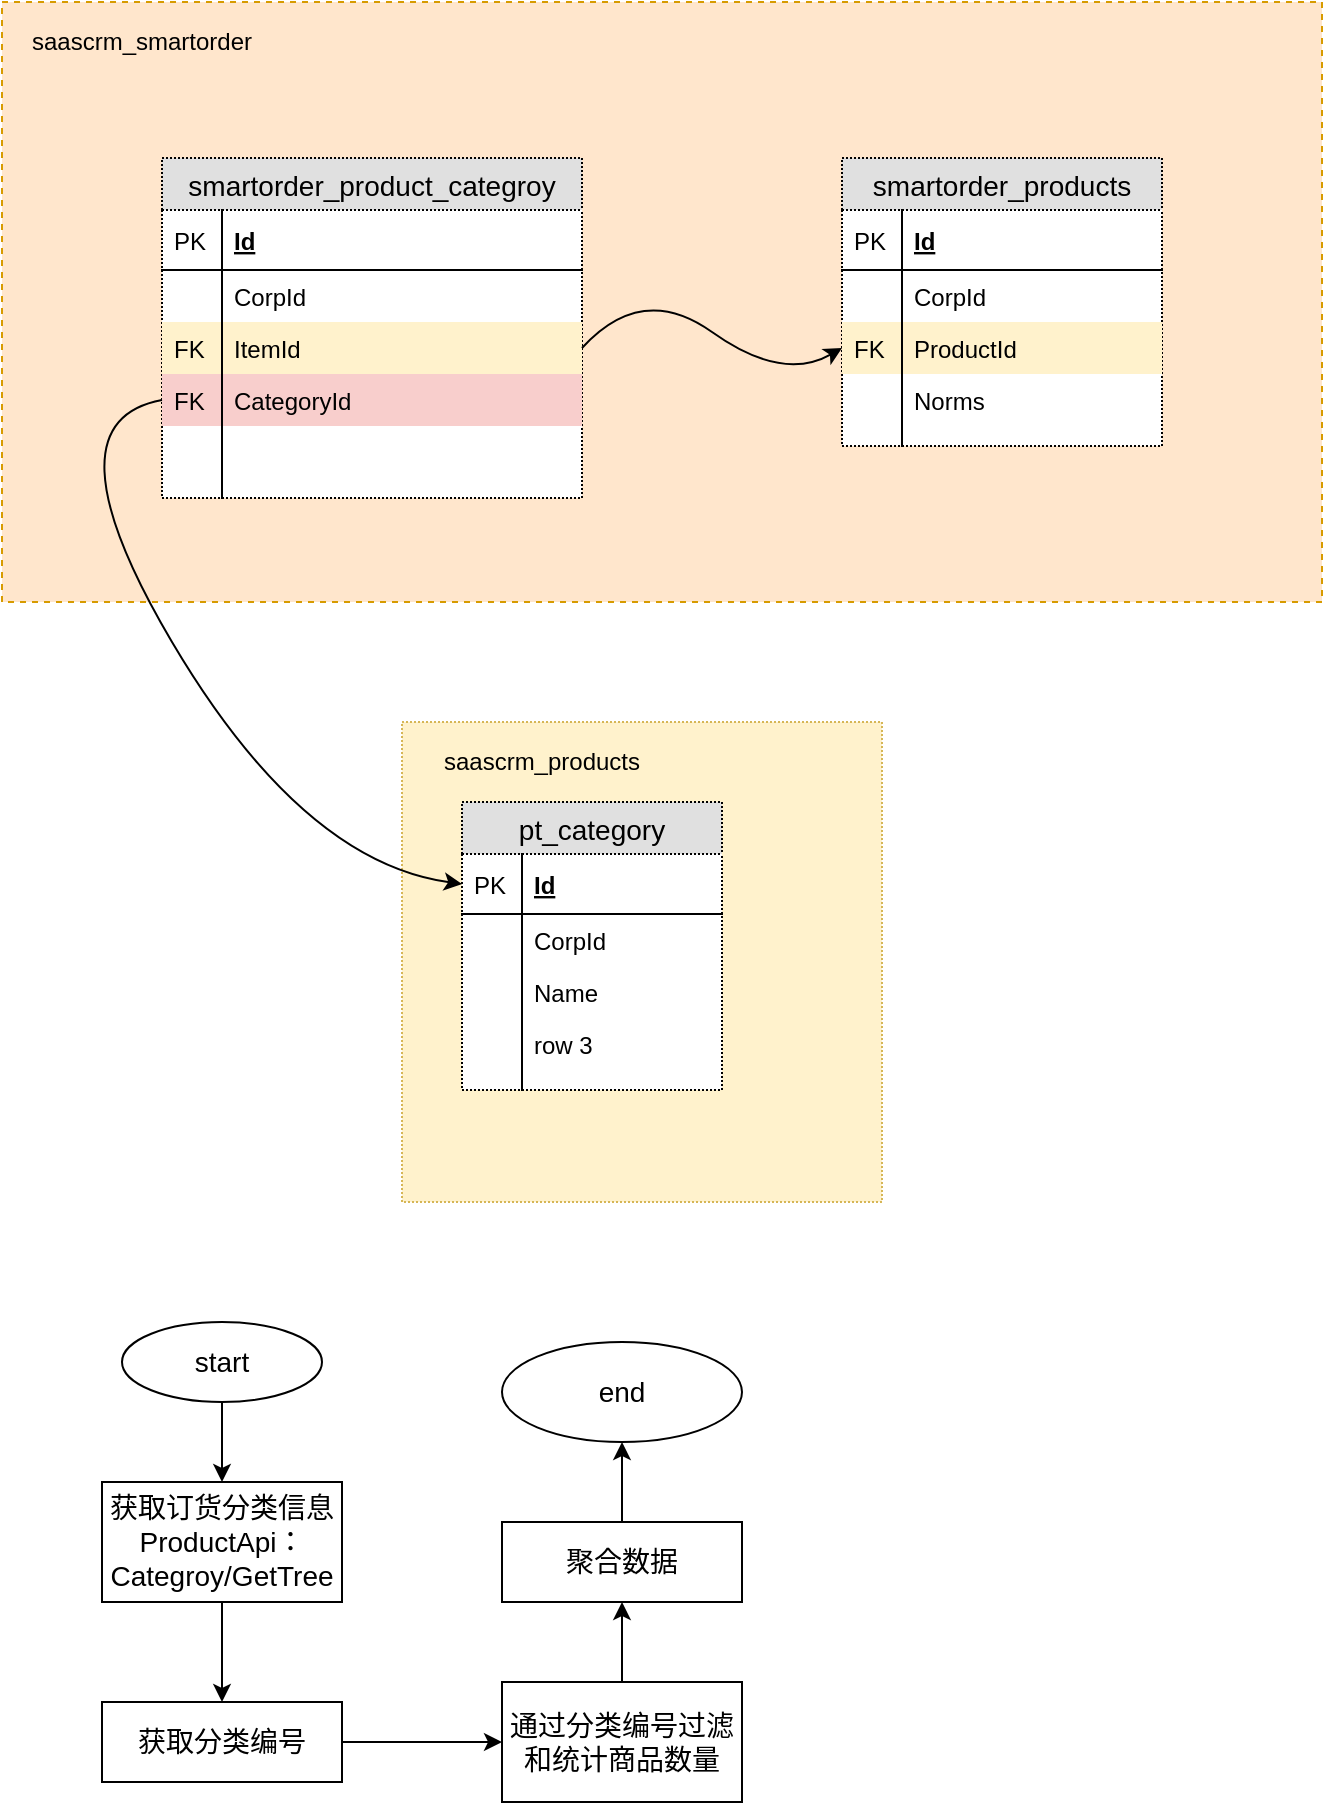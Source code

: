 <mxfile version="12.2.4" pages="1"><diagram id="jDwjyfWV_pvKiuddTqzT" name="商品分类关系"><mxGraphModel dx="1040" dy="765" grid="1" gridSize="10" guides="1" tooltips="1" connect="1" arrows="1" fold="1" page="1" pageScale="1" pageWidth="827" pageHeight="1169" math="0" shadow="0"><root><mxCell id="0"/><mxCell id="1" parent="0"/><mxCell id="44" value="" style="rounded=0;whiteSpace=wrap;html=1;dashed=1;fillColor=#ffe6cc;strokeColor=#d79b00;" parent="1" vertex="1"><mxGeometry x="60" y="80" width="660" height="300" as="geometry"/></mxCell><mxCell id="3" value="saascrm_smartorder" style="text;html=1;strokeColor=none;fillColor=none;align=center;verticalAlign=middle;whiteSpace=wrap;rounded=0;" parent="1" vertex="1"><mxGeometry x="70" y="90" width="120" height="20" as="geometry"/></mxCell><mxCell id="19" value="smartorder_product_categroy" style="swimlane;fontStyle=0;childLayout=stackLayout;horizontal=1;startSize=26;fillColor=#e0e0e0;horizontalStack=0;resizeParent=1;resizeParentMax=0;resizeLast=0;collapsible=1;marginBottom=0;swimlaneFillColor=#ffffff;align=center;fontSize=14;dashed=1;dashPattern=1 1;" parent="1" vertex="1"><mxGeometry x="140" y="158" width="210" height="170" as="geometry"/></mxCell><mxCell id="20" value="Id" style="shape=partialRectangle;top=0;left=0;right=0;bottom=1;align=left;verticalAlign=middle;fillColor=none;spacingLeft=34;spacingRight=4;overflow=hidden;rotatable=0;points=[[0,0.5],[1,0.5]];portConstraint=eastwest;dropTarget=0;fontStyle=5;fontSize=12;" parent="19" vertex="1"><mxGeometry y="26" width="210" height="30" as="geometry"/></mxCell><mxCell id="21" value="PK" style="shape=partialRectangle;top=0;left=0;bottom=0;fillColor=none;align=left;verticalAlign=middle;spacingLeft=4;spacingRight=4;overflow=hidden;rotatable=0;points=[];portConstraint=eastwest;part=1;fontSize=12;" parent="20" vertex="1" connectable="0"><mxGeometry width="30" height="30" as="geometry"/></mxCell><mxCell id="22" value="CorpId" style="shape=partialRectangle;top=0;left=0;right=0;bottom=0;align=left;verticalAlign=top;fillColor=none;spacingLeft=34;spacingRight=4;overflow=hidden;rotatable=0;points=[[0,0.5],[1,0.5]];portConstraint=eastwest;dropTarget=0;fontSize=12;" parent="19" vertex="1"><mxGeometry y="56" width="210" height="26" as="geometry"/></mxCell><mxCell id="23" value="" style="shape=partialRectangle;top=0;left=0;bottom=0;fillColor=none;align=left;verticalAlign=top;spacingLeft=4;spacingRight=4;overflow=hidden;rotatable=0;points=[];portConstraint=eastwest;part=1;fontSize=12;" parent="22" vertex="1" connectable="0"><mxGeometry width="30" height="26" as="geometry"/></mxCell><mxCell id="24" value="ItemId" style="shape=partialRectangle;top=0;left=0;right=0;bottom=0;align=left;verticalAlign=top;fillColor=#fff2cc;spacingLeft=34;spacingRight=4;overflow=hidden;rotatable=0;points=[[0,0.5],[1,0.5]];portConstraint=eastwest;dropTarget=0;fontSize=12;dashed=1;strokeColor=#d6b656;" parent="19" vertex="1"><mxGeometry y="82" width="210" height="26" as="geometry"/></mxCell><mxCell id="25" value="FK" style="shape=partialRectangle;top=0;left=0;bottom=0;fillColor=none;align=left;verticalAlign=top;spacingLeft=4;spacingRight=4;overflow=hidden;rotatable=0;points=[];portConstraint=eastwest;part=1;fontSize=12;" parent="24" vertex="1" connectable="0"><mxGeometry width="30" height="26" as="geometry"/></mxCell><mxCell id="26" value="CategoryId" style="shape=partialRectangle;top=0;left=0;right=0;bottom=0;align=left;verticalAlign=top;fillColor=#f8cecc;spacingLeft=34;spacingRight=4;overflow=hidden;rotatable=0;points=[[0,0.5],[1,0.5]];portConstraint=eastwest;dropTarget=0;fontSize=12;strokeColor=#b85450;" parent="19" vertex="1"><mxGeometry y="108" width="210" height="26" as="geometry"/></mxCell><mxCell id="27" value="FK" style="shape=partialRectangle;top=0;left=0;bottom=0;fillColor=none;align=left;verticalAlign=top;spacingLeft=4;spacingRight=4;overflow=hidden;rotatable=0;points=[];portConstraint=eastwest;part=1;fontSize=12;" parent="26" vertex="1" connectable="0"><mxGeometry width="30" height="26" as="geometry"/></mxCell><mxCell id="28" value="" style="shape=partialRectangle;top=0;left=0;right=0;bottom=0;align=left;verticalAlign=top;fillColor=none;spacingLeft=34;spacingRight=4;overflow=hidden;rotatable=0;points=[[0,0.5],[1,0.5]];portConstraint=eastwest;dropTarget=0;fontSize=12;" parent="19" vertex="1"><mxGeometry y="134" width="210" height="36" as="geometry"/></mxCell><mxCell id="29" value="" style="shape=partialRectangle;top=0;left=0;bottom=0;fillColor=none;align=left;verticalAlign=top;spacingLeft=4;spacingRight=4;overflow=hidden;rotatable=0;points=[];portConstraint=eastwest;part=1;fontSize=12;" parent="28" vertex="1" connectable="0"><mxGeometry width="30" height="36" as="geometry"/></mxCell><mxCell id="30" value="smartorder_products" style="swimlane;fontStyle=0;childLayout=stackLayout;horizontal=1;startSize=26;fillColor=#e0e0e0;horizontalStack=0;resizeParent=1;resizeParentMax=0;resizeLast=0;collapsible=1;marginBottom=0;swimlaneFillColor=#ffffff;align=center;fontSize=14;dashed=1;dashPattern=1 1;" parent="1" vertex="1"><mxGeometry x="480" y="158" width="160" height="144" as="geometry"/></mxCell><mxCell id="31" value="Id" style="shape=partialRectangle;top=0;left=0;right=0;bottom=1;align=left;verticalAlign=middle;fillColor=none;spacingLeft=34;spacingRight=4;overflow=hidden;rotatable=0;points=[[0,0.5],[1,0.5]];portConstraint=eastwest;dropTarget=0;fontStyle=5;fontSize=12;" parent="30" vertex="1"><mxGeometry y="26" width="160" height="30" as="geometry"/></mxCell><mxCell id="32" value="PK" style="shape=partialRectangle;top=0;left=0;bottom=0;fillColor=none;align=left;verticalAlign=middle;spacingLeft=4;spacingRight=4;overflow=hidden;rotatable=0;points=[];portConstraint=eastwest;part=1;fontSize=12;" parent="31" vertex="1" connectable="0"><mxGeometry width="30" height="30" as="geometry"/></mxCell><mxCell id="33" value="CorpId" style="shape=partialRectangle;top=0;left=0;right=0;bottom=0;align=left;verticalAlign=top;fillColor=none;spacingLeft=34;spacingRight=4;overflow=hidden;rotatable=0;points=[[0,0.5],[1,0.5]];portConstraint=eastwest;dropTarget=0;fontSize=12;" parent="30" vertex="1"><mxGeometry y="56" width="160" height="26" as="geometry"/></mxCell><mxCell id="34" value="" style="shape=partialRectangle;top=0;left=0;bottom=0;fillColor=none;align=left;verticalAlign=top;spacingLeft=4;spacingRight=4;overflow=hidden;rotatable=0;points=[];portConstraint=eastwest;part=1;fontSize=12;" parent="33" vertex="1" connectable="0"><mxGeometry width="30" height="26" as="geometry"/></mxCell><mxCell id="35" value="ProductId" style="shape=partialRectangle;top=0;left=0;right=0;bottom=0;align=left;verticalAlign=top;fillColor=#fff2cc;spacingLeft=34;spacingRight=4;overflow=hidden;rotatable=0;points=[[0,0.5],[1,0.5]];portConstraint=eastwest;dropTarget=0;fontSize=12;strokeColor=#d6b656;" parent="30" vertex="1"><mxGeometry y="82" width="160" height="26" as="geometry"/></mxCell><mxCell id="36" value="FK" style="shape=partialRectangle;top=0;left=0;bottom=0;fillColor=none;align=left;verticalAlign=top;spacingLeft=4;spacingRight=4;overflow=hidden;rotatable=0;points=[];portConstraint=eastwest;part=1;fontSize=12;" parent="35" vertex="1" connectable="0"><mxGeometry width="30" height="26" as="geometry"/></mxCell><mxCell id="37" value="Norms" style="shape=partialRectangle;top=0;left=0;right=0;bottom=0;align=left;verticalAlign=top;fillColor=none;spacingLeft=34;spacingRight=4;overflow=hidden;rotatable=0;points=[[0,0.5],[1,0.5]];portConstraint=eastwest;dropTarget=0;fontSize=12;" parent="30" vertex="1"><mxGeometry y="108" width="160" height="26" as="geometry"/></mxCell><mxCell id="38" value="" style="shape=partialRectangle;top=0;left=0;bottom=0;fillColor=none;align=left;verticalAlign=top;spacingLeft=4;spacingRight=4;overflow=hidden;rotatable=0;points=[];portConstraint=eastwest;part=1;fontSize=12;" parent="37" vertex="1" connectable="0"><mxGeometry width="30" height="26" as="geometry"/></mxCell><mxCell id="39" value="" style="shape=partialRectangle;top=0;left=0;right=0;bottom=0;align=left;verticalAlign=top;fillColor=none;spacingLeft=34;spacingRight=4;overflow=hidden;rotatable=0;points=[[0,0.5],[1,0.5]];portConstraint=eastwest;dropTarget=0;fontSize=12;" parent="30" vertex="1"><mxGeometry y="134" width="160" height="10" as="geometry"/></mxCell><mxCell id="40" value="" style="shape=partialRectangle;top=0;left=0;bottom=0;fillColor=none;align=left;verticalAlign=top;spacingLeft=4;spacingRight=4;overflow=hidden;rotatable=0;points=[];portConstraint=eastwest;part=1;fontSize=12;" parent="39" vertex="1" connectable="0"><mxGeometry width="30" height="10" as="geometry"/></mxCell><mxCell id="45" value="" style="group" parent="1" vertex="1" connectable="0"><mxGeometry x="260" y="440" width="240" height="240" as="geometry"/></mxCell><mxCell id="42" value="" style="group" parent="45" vertex="1" connectable="0"><mxGeometry width="240" height="240" as="geometry"/></mxCell><mxCell id="41" value="" style="group" parent="42" vertex="1" connectable="0"><mxGeometry width="240" height="240" as="geometry"/></mxCell><mxCell id="17" value="" style="whiteSpace=wrap;html=1;aspect=fixed;fillColor=#fff2cc;strokeColor=#d6b656;dashed=1;dashPattern=1 1;" parent="41" vertex="1"><mxGeometry width="240" height="240" as="geometry"/></mxCell><mxCell id="6" value="pt_category" style="swimlane;fontStyle=0;childLayout=stackLayout;horizontal=1;startSize=26;fillColor=#e0e0e0;horizontalStack=0;resizeParent=1;resizeParentMax=0;resizeLast=0;collapsible=1;marginBottom=0;swimlaneFillColor=#ffffff;align=center;fontSize=14;dashed=1;dashPattern=1 1;" parent="41" vertex="1"><mxGeometry x="30" y="40" width="130" height="144" as="geometry"/></mxCell><mxCell id="7" value="Id" style="shape=partialRectangle;top=0;left=0;right=0;bottom=1;align=left;verticalAlign=middle;fillColor=none;spacingLeft=34;spacingRight=4;overflow=hidden;rotatable=0;points=[[0,0.5],[1,0.5]];portConstraint=eastwest;dropTarget=0;fontStyle=5;fontSize=12;" parent="6" vertex="1"><mxGeometry y="26" width="130" height="30" as="geometry"/></mxCell><mxCell id="8" value="PK" style="shape=partialRectangle;top=0;left=0;bottom=0;fillColor=none;align=left;verticalAlign=middle;spacingLeft=4;spacingRight=4;overflow=hidden;rotatable=0;points=[];portConstraint=eastwest;part=1;fontSize=12;" parent="7" vertex="1" connectable="0"><mxGeometry width="30" height="30" as="geometry"/></mxCell><mxCell id="9" value="CorpId" style="shape=partialRectangle;top=0;left=0;right=0;bottom=0;align=left;verticalAlign=top;fillColor=none;spacingLeft=34;spacingRight=4;overflow=hidden;rotatable=0;points=[[0,0.5],[1,0.5]];portConstraint=eastwest;dropTarget=0;fontSize=12;" parent="6" vertex="1"><mxGeometry y="56" width="130" height="26" as="geometry"/></mxCell><mxCell id="10" value="" style="shape=partialRectangle;top=0;left=0;bottom=0;fillColor=none;align=left;verticalAlign=top;spacingLeft=4;spacingRight=4;overflow=hidden;rotatable=0;points=[];portConstraint=eastwest;part=1;fontSize=12;" parent="9" vertex="1" connectable="0"><mxGeometry width="30" height="26" as="geometry"/></mxCell><mxCell id="11" value="Name" style="shape=partialRectangle;top=0;left=0;right=0;bottom=0;align=left;verticalAlign=top;fillColor=none;spacingLeft=34;spacingRight=4;overflow=hidden;rotatable=0;points=[[0,0.5],[1,0.5]];portConstraint=eastwest;dropTarget=0;fontSize=12;" parent="6" vertex="1"><mxGeometry y="82" width="130" height="26" as="geometry"/></mxCell><mxCell id="12" value="" style="shape=partialRectangle;top=0;left=0;bottom=0;fillColor=none;align=left;verticalAlign=top;spacingLeft=4;spacingRight=4;overflow=hidden;rotatable=0;points=[];portConstraint=eastwest;part=1;fontSize=12;" parent="11" vertex="1" connectable="0"><mxGeometry width="30" height="26" as="geometry"/></mxCell><mxCell id="13" value="row 3" style="shape=partialRectangle;top=0;left=0;right=0;bottom=0;align=left;verticalAlign=top;fillColor=none;spacingLeft=34;spacingRight=4;overflow=hidden;rotatable=0;points=[[0,0.5],[1,0.5]];portConstraint=eastwest;dropTarget=0;fontSize=12;" parent="6" vertex="1"><mxGeometry y="108" width="130" height="26" as="geometry"/></mxCell><mxCell id="14" value="" style="shape=partialRectangle;top=0;left=0;bottom=0;fillColor=none;align=left;verticalAlign=top;spacingLeft=4;spacingRight=4;overflow=hidden;rotatable=0;points=[];portConstraint=eastwest;part=1;fontSize=12;" parent="13" vertex="1" connectable="0"><mxGeometry width="30" height="26" as="geometry"/></mxCell><mxCell id="15" value="" style="shape=partialRectangle;top=0;left=0;right=0;bottom=0;align=left;verticalAlign=top;fillColor=none;spacingLeft=34;spacingRight=4;overflow=hidden;rotatable=0;points=[[0,0.5],[1,0.5]];portConstraint=eastwest;dropTarget=0;fontSize=12;" parent="6" vertex="1"><mxGeometry y="134" width="130" height="10" as="geometry"/></mxCell><mxCell id="16" value="" style="shape=partialRectangle;top=0;left=0;bottom=0;fillColor=none;align=left;verticalAlign=top;spacingLeft=4;spacingRight=4;overflow=hidden;rotatable=0;points=[];portConstraint=eastwest;part=1;fontSize=12;" parent="15" vertex="1" connectable="0"><mxGeometry width="30" height="10" as="geometry"/></mxCell><mxCell id="18" value="saascrm_products" style="text;html=1;strokeColor=none;fillColor=none;align=center;verticalAlign=middle;whiteSpace=wrap;rounded=0;" parent="41" vertex="1"><mxGeometry x="10" y="10" width="120" height="20" as="geometry"/></mxCell><mxCell id="46" value="" style="curved=1;endArrow=classic;html=1;exitX=0;exitY=0.5;exitDx=0;exitDy=0;entryX=0;entryY=0.5;entryDx=0;entryDy=0;" parent="1" source="26" target="7" edge="1"><mxGeometry width="50" height="50" relative="1" as="geometry"><mxPoint x="60" y="750" as="sourcePoint"/><mxPoint x="110" y="700" as="targetPoint"/><Array as="points"><mxPoint x="80" y="290"/><mxPoint x="210" y="510"/></Array></mxGeometry></mxCell><mxCell id="47" value="" style="curved=1;endArrow=classic;html=1;exitX=1;exitY=0.5;exitDx=0;exitDy=0;entryX=0;entryY=0.5;entryDx=0;entryDy=0;" parent="1" source="24" target="35" edge="1"><mxGeometry width="50" height="50" relative="1" as="geometry"><mxPoint x="390" y="340" as="sourcePoint"/><mxPoint x="440" y="290" as="targetPoint"/><Array as="points"><mxPoint x="380" y="220"/><mxPoint x="450" y="270"/></Array></mxGeometry></mxCell><mxCell id="50" value="" style="edgeStyle=orthogonalEdgeStyle;rounded=0;orthogonalLoop=1;jettySize=auto;html=1;fontSize=14;" parent="1" source="48" target="49" edge="1"><mxGeometry relative="1" as="geometry"/></mxCell><mxCell id="48" value="start" style="ellipse;whiteSpace=wrap;html=1;strokeColor=#000000;fontSize=14;" parent="1" vertex="1"><mxGeometry x="120" y="740" width="100" height="40" as="geometry"/></mxCell><mxCell id="52" value="" style="edgeStyle=orthogonalEdgeStyle;rounded=0;orthogonalLoop=1;jettySize=auto;html=1;fontSize=14;" parent="1" source="49" target="51" edge="1"><mxGeometry relative="1" as="geometry"/></mxCell><mxCell id="49" value="获取订货分类信息&lt;br style=&quot;font-size: 14px;&quot;&gt;ProductApi：Categroy/GetTree" style="rounded=0;whiteSpace=wrap;html=1;strokeColor=#000000;fontSize=14;" parent="1" vertex="1"><mxGeometry x="110" y="820" width="120" height="60" as="geometry"/></mxCell><mxCell id="55" value="" style="edgeStyle=orthogonalEdgeStyle;rounded=0;orthogonalLoop=1;jettySize=auto;html=1;fontSize=14;" parent="1" source="51" edge="1"><mxGeometry relative="1" as="geometry"><mxPoint x="310" y="950" as="targetPoint"/></mxGeometry></mxCell><mxCell id="51" value="获取分类编号" style="rounded=0;whiteSpace=wrap;html=1;strokeColor=#000000;fontSize=14;" parent="1" vertex="1"><mxGeometry x="110" y="930" width="120" height="40" as="geometry"/></mxCell><mxCell id="58" value="" style="edgeStyle=orthogonalEdgeStyle;rounded=0;orthogonalLoop=1;jettySize=auto;html=1;fontSize=14;" parent="1" source="53" target="57" edge="1"><mxGeometry relative="1" as="geometry"/></mxCell><mxCell id="53" value="通过分类编号过滤和统计商品数量" style="rounded=0;whiteSpace=wrap;html=1;strokeColor=#000000;fontSize=14;" parent="1" vertex="1"><mxGeometry x="310" y="920" width="120" height="60" as="geometry"/></mxCell><mxCell id="61" value="" style="edgeStyle=orthogonalEdgeStyle;rounded=0;orthogonalLoop=1;jettySize=auto;html=1;fontSize=14;" parent="1" source="57" edge="1"><mxGeometry relative="1" as="geometry"><mxPoint x="370" y="800" as="targetPoint"/></mxGeometry></mxCell><mxCell id="57" value="聚合数据" style="rounded=0;whiteSpace=wrap;html=1;strokeColor=#000000;fontSize=14;" parent="1" vertex="1"><mxGeometry x="310" y="840" width="120" height="40" as="geometry"/></mxCell><mxCell id="59" value="end" style="ellipse;whiteSpace=wrap;html=1;strokeColor=#000000;fontSize=14;" parent="1" vertex="1"><mxGeometry x="310" y="750" width="120" height="50" as="geometry"/></mxCell></root></mxGraphModel></diagram></mxfile>